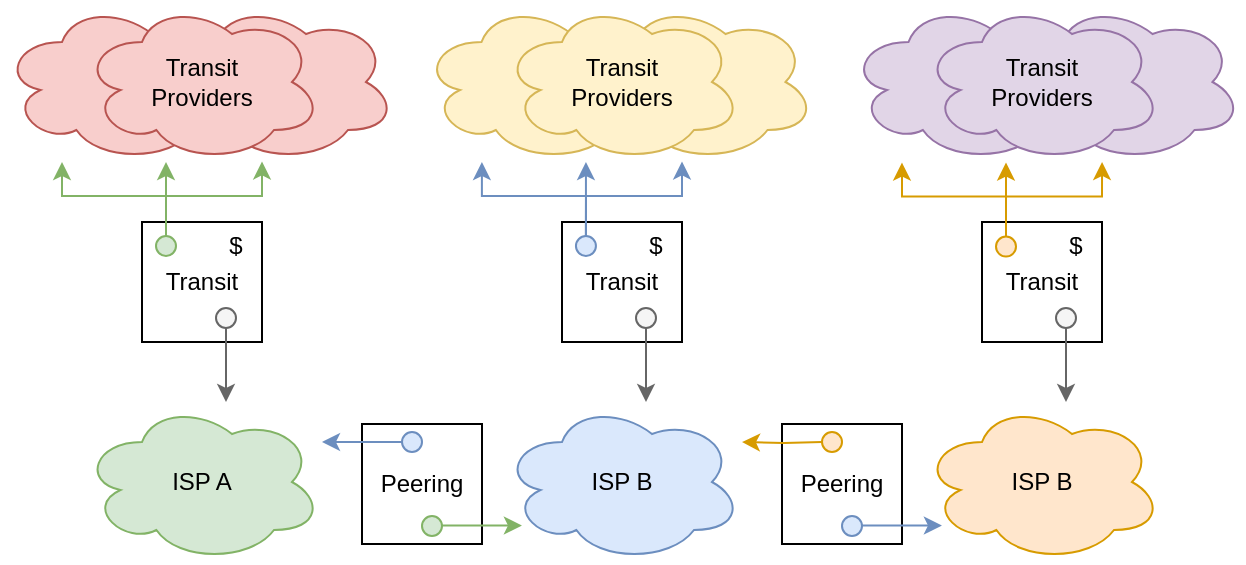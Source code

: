 <mxfile version="15.9.4" type="github">
  <diagram id="4UWRn1RSKv8BzgBLAbvu" name="Page-1">
    <mxGraphModel dx="841" dy="767" grid="1" gridSize="10" guides="1" tooltips="1" connect="1" arrows="1" fold="1" page="1" pageScale="1" pageWidth="850" pageHeight="1100" math="0" shadow="0">
      <root>
        <mxCell id="0" />
        <mxCell id="1" parent="0" />
        <mxCell id="dRgz6IJrmQuJzPW_Olwz-29" value="" style="ellipse;shape=cloud;whiteSpace=wrap;html=1;fillColor=#e1d5e7;strokeColor=#9673a6;" vertex="1" parent="1">
          <mxGeometry x="443.25" y="90" width="120" height="80" as="geometry" />
        </mxCell>
        <mxCell id="dRgz6IJrmQuJzPW_Olwz-30" value="" style="ellipse;shape=cloud;whiteSpace=wrap;html=1;fillColor=#e1d5e7;strokeColor=#9673a6;" vertex="1" parent="1">
          <mxGeometry x="520.25" y="90" width="120" height="80" as="geometry" />
        </mxCell>
        <mxCell id="dRgz6IJrmQuJzPW_Olwz-27" value="" style="ellipse;shape=cloud;whiteSpace=wrap;html=1;fillColor=#fff2cc;strokeColor=#d6b656;" vertex="1" parent="1">
          <mxGeometry x="229.75" y="90" width="120" height="80" as="geometry" />
        </mxCell>
        <mxCell id="dRgz6IJrmQuJzPW_Olwz-28" value="" style="ellipse;shape=cloud;whiteSpace=wrap;html=1;fillColor=#fff2cc;strokeColor=#d6b656;" vertex="1" parent="1">
          <mxGeometry x="306.75" y="90" width="120" height="80" as="geometry" />
        </mxCell>
        <mxCell id="dRgz6IJrmQuJzPW_Olwz-17" value="" style="ellipse;shape=cloud;whiteSpace=wrap;html=1;fillColor=#f8cecc;strokeColor=#b85450;" vertex="1" parent="1">
          <mxGeometry x="20" y="90" width="120" height="80" as="geometry" />
        </mxCell>
        <mxCell id="dRgz6IJrmQuJzPW_Olwz-16" value="" style="ellipse;shape=cloud;whiteSpace=wrap;html=1;fillColor=#f8cecc;strokeColor=#b85450;" vertex="1" parent="1">
          <mxGeometry x="97" y="90" width="120" height="80" as="geometry" />
        </mxCell>
        <mxCell id="yP81Dn8YOqK7VLwaJpsM-10" value="Peering" style="rounded=0;whiteSpace=wrap;html=1;" parent="1" vertex="1">
          <mxGeometry x="200" y="301" width="60" height="60" as="geometry" />
        </mxCell>
        <mxCell id="yP81Dn8YOqK7VLwaJpsM-1" value="Transit&lt;br&gt;Providers" style="ellipse;shape=cloud;whiteSpace=wrap;html=1;fillColor=#f8cecc;strokeColor=#b85450;" parent="1" vertex="1">
          <mxGeometry x="60" y="90" width="120" height="80" as="geometry" />
        </mxCell>
        <mxCell id="yP81Dn8YOqK7VLwaJpsM-2" value="Transit&lt;br&gt;Providers" style="ellipse;shape=cloud;whiteSpace=wrap;html=1;fillColor=#e1d5e7;strokeColor=#9673a6;" parent="1" vertex="1">
          <mxGeometry x="480" y="90" width="120" height="80" as="geometry" />
        </mxCell>
        <mxCell id="yP81Dn8YOqK7VLwaJpsM-3" value="Transit&lt;br&gt;Providers" style="ellipse;shape=cloud;whiteSpace=wrap;html=1;fillColor=#fff2cc;strokeColor=#d6b656;" parent="1" vertex="1">
          <mxGeometry x="270" y="90" width="120" height="80" as="geometry" />
        </mxCell>
        <mxCell id="yP81Dn8YOqK7VLwaJpsM-4" value="Transit" style="rounded=0;whiteSpace=wrap;html=1;" parent="1" vertex="1">
          <mxGeometry x="90" y="200" width="60" height="60" as="geometry" />
        </mxCell>
        <mxCell id="yP81Dn8YOqK7VLwaJpsM-5" value="Transit" style="rounded=0;whiteSpace=wrap;html=1;" parent="1" vertex="1">
          <mxGeometry x="300" y="200" width="60" height="60" as="geometry" />
        </mxCell>
        <mxCell id="yP81Dn8YOqK7VLwaJpsM-11" style="edgeStyle=orthogonalEdgeStyle;rounded=0;orthogonalLoop=1;jettySize=auto;html=1;exitX=1;exitY=0.25;exitDx=0;exitDy=0;exitPerimeter=0;entryX=0;entryY=0.5;entryDx=0;entryDy=0;startArrow=classic;startFill=1;endArrow=none;endFill=0;fillColor=#dae8fc;strokeColor=#6c8ebf;" parent="1" source="yP81Dn8YOqK7VLwaJpsM-8" target="yP81Dn8YOqK7VLwaJpsM-13" edge="1">
          <mxGeometry relative="1" as="geometry" />
        </mxCell>
        <mxCell id="yP81Dn8YOqK7VLwaJpsM-8" value="ISP A" style="ellipse;shape=cloud;whiteSpace=wrap;html=1;fillColor=#d5e8d4;strokeColor=#82b366;" parent="1" vertex="1">
          <mxGeometry x="60" y="290" width="120" height="80" as="geometry" />
        </mxCell>
        <mxCell id="yP81Dn8YOqK7VLwaJpsM-15" style="edgeStyle=orthogonalEdgeStyle;rounded=0;orthogonalLoop=1;jettySize=auto;html=1;exitX=0.083;exitY=0.772;exitDx=0;exitDy=0;exitPerimeter=0;entryX=0.897;entryY=0.475;entryDx=0;entryDy=0;entryPerimeter=0;startArrow=classic;startFill=1;endArrow=none;endFill=0;fillColor=#d5e8d4;strokeColor=#82b366;" parent="1" source="yP81Dn8YOqK7VLwaJpsM-9" target="yP81Dn8YOqK7VLwaJpsM-14" edge="1">
          <mxGeometry relative="1" as="geometry" />
        </mxCell>
        <mxCell id="yP81Dn8YOqK7VLwaJpsM-9" value="ISP B" style="ellipse;shape=cloud;whiteSpace=wrap;html=1;fillColor=#dae8fc;strokeColor=#6c8ebf;" parent="1" vertex="1">
          <mxGeometry x="270" y="290" width="120" height="80" as="geometry" />
        </mxCell>
        <mxCell id="yP81Dn8YOqK7VLwaJpsM-13" value="" style="ellipse;whiteSpace=wrap;html=1;aspect=fixed;fillColor=#dae8fc;strokeColor=#6c8ebf;" parent="1" vertex="1">
          <mxGeometry x="220" y="305" width="10" height="10" as="geometry" />
        </mxCell>
        <mxCell id="yP81Dn8YOqK7VLwaJpsM-14" value="" style="ellipse;whiteSpace=wrap;html=1;aspect=fixed;fillColor=#d5e8d4;strokeColor=#82b366;" parent="1" vertex="1">
          <mxGeometry x="230" y="347" width="10" height="10" as="geometry" />
        </mxCell>
        <mxCell id="yP81Dn8YOqK7VLwaJpsM-31" style="edgeStyle=orthogonalEdgeStyle;rounded=0;orthogonalLoop=1;jettySize=auto;html=1;entryX=0;entryY=0.5;entryDx=0;entryDy=0;startArrow=classic;startFill=1;endArrow=none;endFill=0;fillColor=#d5e8d4;strokeColor=#82b366;" parent="1" target="yP81Dn8YOqK7VLwaJpsM-32" edge="1">
          <mxGeometry relative="1" as="geometry">
            <mxPoint x="102" y="170" as="sourcePoint" />
          </mxGeometry>
        </mxCell>
        <mxCell id="dRgz6IJrmQuJzPW_Olwz-15" style="edgeStyle=orthogonalEdgeStyle;rounded=0;orthogonalLoop=1;jettySize=auto;html=1;exitX=0;exitY=0.5;exitDx=0;exitDy=0;fillColor=#d5e8d4;strokeColor=#82b366;" edge="1" parent="1" source="yP81Dn8YOqK7VLwaJpsM-32" target="dRgz6IJrmQuJzPW_Olwz-16">
          <mxGeometry relative="1" as="geometry">
            <mxPoint x="186" y="207" as="targetPoint" />
            <Array as="points">
              <mxPoint x="102" y="187" />
              <mxPoint x="150" y="187" />
            </Array>
          </mxGeometry>
        </mxCell>
        <mxCell id="yP81Dn8YOqK7VLwaJpsM-32" value="" style="ellipse;whiteSpace=wrap;html=1;aspect=fixed;fillColor=#d5e8d4;strokeColor=#82b366;rotation=90;" parent="1" vertex="1">
          <mxGeometry x="97.0" y="207" width="10" height="10" as="geometry" />
        </mxCell>
        <mxCell id="yP81Dn8YOqK7VLwaJpsM-25" style="edgeStyle=orthogonalEdgeStyle;rounded=0;orthogonalLoop=1;jettySize=auto;html=1;entryX=0;entryY=0.5;entryDx=0;entryDy=0;startArrow=classic;startFill=1;endArrow=none;endFill=0;fillColor=#f5f5f5;strokeColor=#666666;" parent="1" target="yP81Dn8YOqK7VLwaJpsM-26" edge="1">
          <mxGeometry relative="1" as="geometry">
            <mxPoint x="132" y="290" as="sourcePoint" />
          </mxGeometry>
        </mxCell>
        <mxCell id="yP81Dn8YOqK7VLwaJpsM-26" value="" style="ellipse;whiteSpace=wrap;html=1;aspect=fixed;fillColor=#f5f5f5;strokeColor=#666666;rotation=-90;fontColor=#333333;" parent="1" vertex="1">
          <mxGeometry x="127.0" y="243" width="10" height="10" as="geometry" />
        </mxCell>
        <mxCell id="yP81Dn8YOqK7VLwaJpsM-37" style="edgeStyle=orthogonalEdgeStyle;rounded=0;orthogonalLoop=1;jettySize=auto;html=1;entryX=0;entryY=0.5;entryDx=0;entryDy=0;startArrow=classic;startFill=1;endArrow=none;endFill=0;fillColor=#f5f5f5;strokeColor=#666666;" parent="1" target="yP81Dn8YOqK7VLwaJpsM-38" edge="1">
          <mxGeometry relative="1" as="geometry">
            <mxPoint x="342" y="290" as="sourcePoint" />
          </mxGeometry>
        </mxCell>
        <mxCell id="yP81Dn8YOqK7VLwaJpsM-38" value="" style="ellipse;whiteSpace=wrap;html=1;aspect=fixed;fillColor=#f5f5f5;strokeColor=#666666;rotation=-90;fontColor=#333333;" parent="1" vertex="1">
          <mxGeometry x="337" y="243" width="10" height="10" as="geometry" />
        </mxCell>
        <mxCell id="dRgz6IJrmQuJzPW_Olwz-1" value="Peering" style="rounded=0;whiteSpace=wrap;html=1;" vertex="1" parent="1">
          <mxGeometry x="410" y="301" width="60" height="60" as="geometry" />
        </mxCell>
        <mxCell id="dRgz6IJrmQuJzPW_Olwz-2" value="Transit" style="rounded=0;whiteSpace=wrap;html=1;" vertex="1" parent="1">
          <mxGeometry x="510" y="200" width="60" height="60" as="geometry" />
        </mxCell>
        <mxCell id="dRgz6IJrmQuJzPW_Olwz-3" style="edgeStyle=orthogonalEdgeStyle;rounded=0;orthogonalLoop=1;jettySize=auto;html=1;exitX=1;exitY=0.25;exitDx=0;exitDy=0;exitPerimeter=0;entryX=0;entryY=0.5;entryDx=0;entryDy=0;startArrow=classic;startFill=1;endArrow=none;endFill=0;fillColor=#ffe6cc;strokeColor=#d79b00;" edge="1" parent="1" target="dRgz6IJrmQuJzPW_Olwz-6">
          <mxGeometry relative="1" as="geometry">
            <mxPoint x="390" y="310" as="sourcePoint" />
          </mxGeometry>
        </mxCell>
        <mxCell id="dRgz6IJrmQuJzPW_Olwz-4" style="edgeStyle=orthogonalEdgeStyle;rounded=0;orthogonalLoop=1;jettySize=auto;html=1;exitX=0.083;exitY=0.772;exitDx=0;exitDy=0;exitPerimeter=0;entryX=0.897;entryY=0.475;entryDx=0;entryDy=0;entryPerimeter=0;startArrow=classic;startFill=1;endArrow=none;endFill=0;fillColor=#dae8fc;strokeColor=#6c8ebf;" edge="1" parent="1" source="dRgz6IJrmQuJzPW_Olwz-5" target="dRgz6IJrmQuJzPW_Olwz-7">
          <mxGeometry relative="1" as="geometry" />
        </mxCell>
        <mxCell id="dRgz6IJrmQuJzPW_Olwz-5" value="ISP B" style="ellipse;shape=cloud;whiteSpace=wrap;html=1;fillColor=#ffe6cc;strokeColor=#d79b00;" vertex="1" parent="1">
          <mxGeometry x="480" y="290" width="120" height="80" as="geometry" />
        </mxCell>
        <mxCell id="dRgz6IJrmQuJzPW_Olwz-6" value="" style="ellipse;whiteSpace=wrap;html=1;aspect=fixed;fillColor=#ffe6cc;strokeColor=#d79b00;" vertex="1" parent="1">
          <mxGeometry x="430" y="305" width="10" height="10" as="geometry" />
        </mxCell>
        <mxCell id="dRgz6IJrmQuJzPW_Olwz-7" value="" style="ellipse;whiteSpace=wrap;html=1;aspect=fixed;fillColor=#dae8fc;strokeColor=#6c8ebf;" vertex="1" parent="1">
          <mxGeometry x="440" y="347" width="10" height="10" as="geometry" />
        </mxCell>
        <mxCell id="dRgz6IJrmQuJzPW_Olwz-10" style="edgeStyle=orthogonalEdgeStyle;rounded=0;orthogonalLoop=1;jettySize=auto;html=1;entryX=0;entryY=0.5;entryDx=0;entryDy=0;startArrow=classic;startFill=1;endArrow=none;endFill=0;fillColor=#f5f5f5;strokeColor=#666666;" edge="1" parent="1" target="dRgz6IJrmQuJzPW_Olwz-11">
          <mxGeometry relative="1" as="geometry">
            <mxPoint x="552" y="290" as="sourcePoint" />
          </mxGeometry>
        </mxCell>
        <mxCell id="dRgz6IJrmQuJzPW_Olwz-11" value="" style="ellipse;whiteSpace=wrap;html=1;aspect=fixed;fillColor=#f5f5f5;strokeColor=#666666;rotation=-90;fontColor=#333333;" vertex="1" parent="1">
          <mxGeometry x="547" y="243" width="10" height="10" as="geometry" />
        </mxCell>
        <mxCell id="dRgz6IJrmQuJzPW_Olwz-18" style="edgeStyle=orthogonalEdgeStyle;rounded=0;orthogonalLoop=1;jettySize=auto;html=1;exitX=0;exitY=0.5;exitDx=0;exitDy=0;fillColor=#d5e8d4;strokeColor=#82b366;" edge="1" parent="1" source="yP81Dn8YOqK7VLwaJpsM-32">
          <mxGeometry relative="1" as="geometry">
            <mxPoint x="112" y="217" as="sourcePoint" />
            <mxPoint x="50" y="170" as="targetPoint" />
            <Array as="points">
              <mxPoint x="102" y="187" />
              <mxPoint x="50" y="187" />
              <mxPoint x="50" y="170" />
            </Array>
          </mxGeometry>
        </mxCell>
        <mxCell id="dRgz6IJrmQuJzPW_Olwz-19" style="edgeStyle=orthogonalEdgeStyle;rounded=0;orthogonalLoop=1;jettySize=auto;html=1;entryX=0;entryY=0.5;entryDx=0;entryDy=0;startArrow=classic;startFill=1;endArrow=none;endFill=0;fillColor=#dae8fc;strokeColor=#6c8ebf;" edge="1" parent="1" target="dRgz6IJrmQuJzPW_Olwz-21">
          <mxGeometry relative="1" as="geometry">
            <mxPoint x="311.97" y="170" as="sourcePoint" />
          </mxGeometry>
        </mxCell>
        <mxCell id="dRgz6IJrmQuJzPW_Olwz-20" style="edgeStyle=orthogonalEdgeStyle;rounded=0;orthogonalLoop=1;jettySize=auto;html=1;exitX=0;exitY=0.5;exitDx=0;exitDy=0;fillColor=#dae8fc;strokeColor=#6c8ebf;" edge="1" parent="1" source="dRgz6IJrmQuJzPW_Olwz-21">
          <mxGeometry relative="1" as="geometry">
            <mxPoint x="359.999" y="169.729" as="targetPoint" />
            <Array as="points">
              <mxPoint x="311.97" y="187" />
              <mxPoint x="359.97" y="187" />
            </Array>
          </mxGeometry>
        </mxCell>
        <mxCell id="dRgz6IJrmQuJzPW_Olwz-21" value="" style="ellipse;whiteSpace=wrap;html=1;aspect=fixed;fillColor=#dae8fc;strokeColor=#6c8ebf;rotation=90;" vertex="1" parent="1">
          <mxGeometry x="306.97" y="207" width="10" height="10" as="geometry" />
        </mxCell>
        <mxCell id="dRgz6IJrmQuJzPW_Olwz-22" style="edgeStyle=orthogonalEdgeStyle;rounded=0;orthogonalLoop=1;jettySize=auto;html=1;exitX=0;exitY=0.5;exitDx=0;exitDy=0;fillColor=#dae8fc;strokeColor=#6c8ebf;" edge="1" parent="1" source="dRgz6IJrmQuJzPW_Olwz-21">
          <mxGeometry relative="1" as="geometry">
            <mxPoint x="321.97" y="217" as="sourcePoint" />
            <mxPoint x="259.97" y="170" as="targetPoint" />
            <Array as="points">
              <mxPoint x="311.97" y="187" />
              <mxPoint x="259.97" y="187" />
              <mxPoint x="259.97" y="170" />
            </Array>
          </mxGeometry>
        </mxCell>
        <mxCell id="dRgz6IJrmQuJzPW_Olwz-23" style="edgeStyle=orthogonalEdgeStyle;rounded=0;orthogonalLoop=1;jettySize=auto;html=1;entryX=0;entryY=0.5;entryDx=0;entryDy=0;startArrow=classic;startFill=1;endArrow=none;endFill=0;fillColor=#ffe6cc;strokeColor=#d79b00;" edge="1" parent="1" target="dRgz6IJrmQuJzPW_Olwz-25">
          <mxGeometry relative="1" as="geometry">
            <mxPoint x="522" y="170.27" as="sourcePoint" />
          </mxGeometry>
        </mxCell>
        <mxCell id="dRgz6IJrmQuJzPW_Olwz-24" style="edgeStyle=orthogonalEdgeStyle;rounded=0;orthogonalLoop=1;jettySize=auto;html=1;exitX=0;exitY=0.5;exitDx=0;exitDy=0;fillColor=#ffe6cc;strokeColor=#d79b00;" edge="1" parent="1" source="dRgz6IJrmQuJzPW_Olwz-25">
          <mxGeometry relative="1" as="geometry">
            <mxPoint x="570.029" y="169.999" as="targetPoint" />
            <Array as="points">
              <mxPoint x="522" y="187.27" />
              <mxPoint x="570" y="187.27" />
            </Array>
          </mxGeometry>
        </mxCell>
        <mxCell id="dRgz6IJrmQuJzPW_Olwz-25" value="" style="ellipse;whiteSpace=wrap;html=1;aspect=fixed;fillColor=#ffe6cc;strokeColor=#d79b00;rotation=90;" vertex="1" parent="1">
          <mxGeometry x="517" y="207.27" width="10" height="10" as="geometry" />
        </mxCell>
        <mxCell id="dRgz6IJrmQuJzPW_Olwz-26" style="edgeStyle=orthogonalEdgeStyle;rounded=0;orthogonalLoop=1;jettySize=auto;html=1;exitX=0;exitY=0.5;exitDx=0;exitDy=0;fillColor=#ffe6cc;strokeColor=#d79b00;" edge="1" parent="1" source="dRgz6IJrmQuJzPW_Olwz-25">
          <mxGeometry relative="1" as="geometry">
            <mxPoint x="532" y="217.27" as="sourcePoint" />
            <mxPoint x="470" y="170.27" as="targetPoint" />
            <Array as="points">
              <mxPoint x="522" y="187.27" />
              <mxPoint x="470" y="187.27" />
              <mxPoint x="470" y="170.27" />
            </Array>
          </mxGeometry>
        </mxCell>
        <mxCell id="dRgz6IJrmQuJzPW_Olwz-31" value="$" style="text;html=1;strokeColor=none;fillColor=none;align=center;verticalAlign=middle;whiteSpace=wrap;rounded=0;" vertex="1" parent="1">
          <mxGeometry x="107" y="197" width="60" height="30" as="geometry" />
        </mxCell>
        <mxCell id="dRgz6IJrmQuJzPW_Olwz-32" value="$" style="text;html=1;strokeColor=none;fillColor=none;align=center;verticalAlign=middle;whiteSpace=wrap;rounded=0;" vertex="1" parent="1">
          <mxGeometry x="316.97" y="197" width="60" height="30" as="geometry" />
        </mxCell>
        <mxCell id="dRgz6IJrmQuJzPW_Olwz-33" value="$" style="text;html=1;strokeColor=none;fillColor=none;align=center;verticalAlign=middle;whiteSpace=wrap;rounded=0;" vertex="1" parent="1">
          <mxGeometry x="527" y="197" width="60" height="30" as="geometry" />
        </mxCell>
      </root>
    </mxGraphModel>
  </diagram>
</mxfile>
